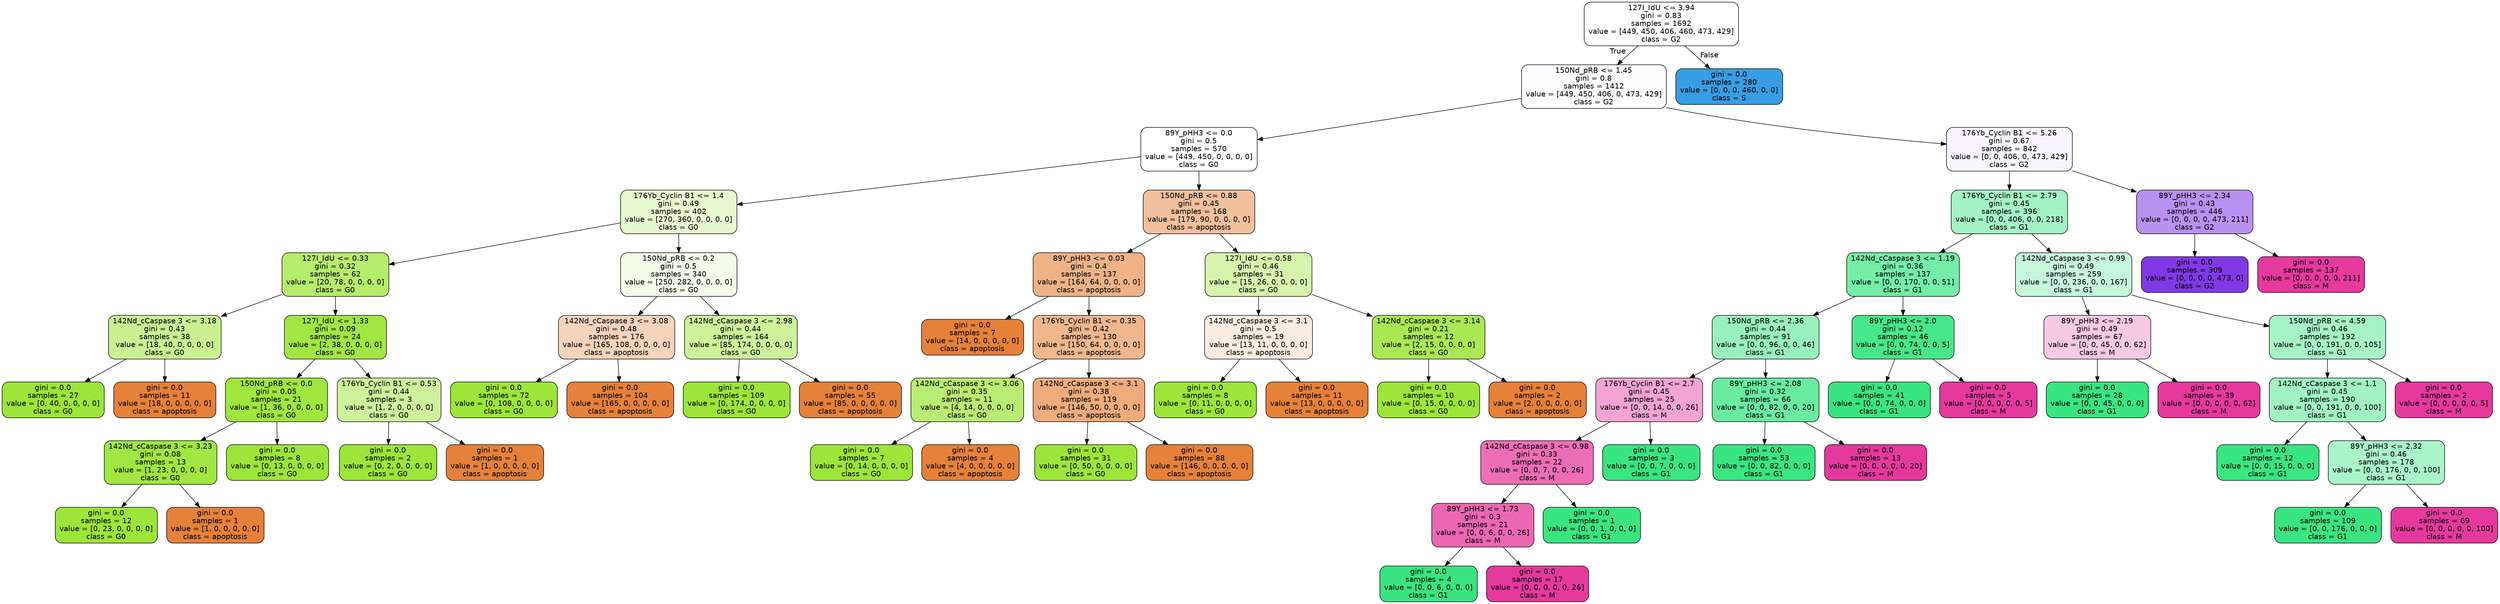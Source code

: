 digraph Tree {
node [shape=box, style="filled, rounded", color="black", fontname=helvetica] ;
edge [fontname=helvetica] ;
0 [label="127I_IdU <= 3.94\ngini = 0.83\nsamples = 1692\nvalue = [449, 450, 406, 460, 473, 429]\nclass = G2", fillcolor="#fefeff"] ;
1 [label="150Nd_pRB <= 1.45\ngini = 0.8\nsamples = 1412\nvalue = [449, 450, 406, 0, 473, 429]\nclass = G2", fillcolor="#fdfcff"] ;
0 -> 1 [labeldistance=2.5, labelangle=45, headlabel="True"] ;
2 [label="89Y_pHH3 <= 0.0\ngini = 0.5\nsamples = 570\nvalue = [449, 450, 0, 0, 0, 0]\nclass = G0", fillcolor="#ffffff"] ;
1 -> 2 ;
3 [label="176Yb_Cyclin B1 <= 1.4\ngini = 0.49\nsamples = 402\nvalue = [270, 360, 0, 0, 0, 0]\nclass = G0", fillcolor="#e6f8ce"] ;
2 -> 3 ;
4 [label="127I_IdU <= 0.33\ngini = 0.32\nsamples = 62\nvalue = [20, 78, 0, 0, 0, 0]\nclass = G0", fillcolor="#b6ec6c"] ;
3 -> 4 ;
5 [label="142Nd_cCaspase 3 <= 3.18\ngini = 0.43\nsamples = 38\nvalue = [18, 40, 0, 0, 0, 0]\nclass = G0", fillcolor="#c9f192"] ;
4 -> 5 ;
6 [label="gini = 0.0\nsamples = 27\nvalue = [0, 40, 0, 0, 0, 0]\nclass = G0", fillcolor="#9de539"] ;
5 -> 6 ;
7 [label="gini = 0.0\nsamples = 11\nvalue = [18, 0, 0, 0, 0, 0]\nclass = apoptosis", fillcolor="#e58139"] ;
5 -> 7 ;
8 [label="127I_IdU <= 1.33\ngini = 0.09\nsamples = 24\nvalue = [2, 38, 0, 0, 0, 0]\nclass = G0", fillcolor="#a2e643"] ;
4 -> 8 ;
9 [label="150Nd_pRB <= 0.0\ngini = 0.05\nsamples = 21\nvalue = [1, 36, 0, 0, 0, 0]\nclass = G0", fillcolor="#a0e63e"] ;
8 -> 9 ;
10 [label="142Nd_cCaspase 3 <= 3.23\ngini = 0.08\nsamples = 13\nvalue = [1, 23, 0, 0, 0, 0]\nclass = G0", fillcolor="#a1e642"] ;
9 -> 10 ;
11 [label="gini = 0.0\nsamples = 12\nvalue = [0, 23, 0, 0, 0, 0]\nclass = G0", fillcolor="#9de539"] ;
10 -> 11 ;
12 [label="gini = 0.0\nsamples = 1\nvalue = [1, 0, 0, 0, 0, 0]\nclass = apoptosis", fillcolor="#e58139"] ;
10 -> 12 ;
13 [label="gini = 0.0\nsamples = 8\nvalue = [0, 13, 0, 0, 0, 0]\nclass = G0", fillcolor="#9de539"] ;
9 -> 13 ;
14 [label="176Yb_Cyclin B1 <= 0.53\ngini = 0.44\nsamples = 3\nvalue = [1, 2, 0, 0, 0, 0]\nclass = G0", fillcolor="#cef29c"] ;
8 -> 14 ;
15 [label="gini = 0.0\nsamples = 2\nvalue = [0, 2, 0, 0, 0, 0]\nclass = G0", fillcolor="#9de539"] ;
14 -> 15 ;
16 [label="gini = 0.0\nsamples = 1\nvalue = [1, 0, 0, 0, 0, 0]\nclass = apoptosis", fillcolor="#e58139"] ;
14 -> 16 ;
17 [label="150Nd_pRB <= 0.2\ngini = 0.5\nsamples = 340\nvalue = [250, 282, 0, 0, 0, 0]\nclass = G0", fillcolor="#f4fce9"] ;
3 -> 17 ;
18 [label="142Nd_cCaspase 3 <= 3.08\ngini = 0.48\nsamples = 176\nvalue = [165, 108, 0, 0, 0, 0]\nclass = apoptosis", fillcolor="#f6d3bb"] ;
17 -> 18 ;
19 [label="gini = 0.0\nsamples = 72\nvalue = [0, 108, 0, 0, 0, 0]\nclass = G0", fillcolor="#9de539"] ;
18 -> 19 ;
20 [label="gini = 0.0\nsamples = 104\nvalue = [165, 0, 0, 0, 0, 0]\nclass = apoptosis", fillcolor="#e58139"] ;
18 -> 20 ;
21 [label="142Nd_cCaspase 3 <= 2.98\ngini = 0.44\nsamples = 164\nvalue = [85, 174, 0, 0, 0, 0]\nclass = G0", fillcolor="#cdf29a"] ;
17 -> 21 ;
22 [label="gini = 0.0\nsamples = 109\nvalue = [0, 174, 0, 0, 0, 0]\nclass = G0", fillcolor="#9de539"] ;
21 -> 22 ;
23 [label="gini = 0.0\nsamples = 55\nvalue = [85, 0, 0, 0, 0, 0]\nclass = apoptosis", fillcolor="#e58139"] ;
21 -> 23 ;
24 [label="150Nd_pRB <= 0.88\ngini = 0.45\nsamples = 168\nvalue = [179, 90, 0, 0, 0, 0]\nclass = apoptosis", fillcolor="#f2c09d"] ;
2 -> 24 ;
25 [label="89Y_pHH3 <= 0.03\ngini = 0.4\nsamples = 137\nvalue = [164, 64, 0, 0, 0, 0]\nclass = apoptosis", fillcolor="#efb286"] ;
24 -> 25 ;
26 [label="gini = 0.0\nsamples = 7\nvalue = [14, 0, 0, 0, 0, 0]\nclass = apoptosis", fillcolor="#e58139"] ;
25 -> 26 ;
27 [label="176Yb_Cyclin B1 <= 0.35\ngini = 0.42\nsamples = 130\nvalue = [150, 64, 0, 0, 0, 0]\nclass = apoptosis", fillcolor="#f0b78d"] ;
25 -> 27 ;
28 [label="142Nd_cCaspase 3 <= 3.06\ngini = 0.35\nsamples = 11\nvalue = [4, 14, 0, 0, 0, 0]\nclass = G0", fillcolor="#b9ec72"] ;
27 -> 28 ;
29 [label="gini = 0.0\nsamples = 7\nvalue = [0, 14, 0, 0, 0, 0]\nclass = G0", fillcolor="#9de539"] ;
28 -> 29 ;
30 [label="gini = 0.0\nsamples = 4\nvalue = [4, 0, 0, 0, 0, 0]\nclass = apoptosis", fillcolor="#e58139"] ;
28 -> 30 ;
31 [label="142Nd_cCaspase 3 <= 3.1\ngini = 0.38\nsamples = 119\nvalue = [146, 50, 0, 0, 0, 0]\nclass = apoptosis", fillcolor="#eeac7d"] ;
27 -> 31 ;
32 [label="gini = 0.0\nsamples = 31\nvalue = [0, 50, 0, 0, 0, 0]\nclass = G0", fillcolor="#9de539"] ;
31 -> 32 ;
33 [label="gini = 0.0\nsamples = 88\nvalue = [146, 0, 0, 0, 0, 0]\nclass = apoptosis", fillcolor="#e58139"] ;
31 -> 33 ;
34 [label="127I_IdU <= 0.58\ngini = 0.46\nsamples = 31\nvalue = [15, 26, 0, 0, 0, 0]\nclass = G0", fillcolor="#d6f4ab"] ;
24 -> 34 ;
35 [label="142Nd_cCaspase 3 <= 3.1\ngini = 0.5\nsamples = 19\nvalue = [13, 11, 0, 0, 0, 0]\nclass = apoptosis", fillcolor="#fbece1"] ;
34 -> 35 ;
36 [label="gini = 0.0\nsamples = 8\nvalue = [0, 11, 0, 0, 0, 0]\nclass = G0", fillcolor="#9de539"] ;
35 -> 36 ;
37 [label="gini = 0.0\nsamples = 11\nvalue = [13, 0, 0, 0, 0, 0]\nclass = apoptosis", fillcolor="#e58139"] ;
35 -> 37 ;
38 [label="142Nd_cCaspase 3 <= 3.14\ngini = 0.21\nsamples = 12\nvalue = [2, 15, 0, 0, 0, 0]\nclass = G0", fillcolor="#aae853"] ;
34 -> 38 ;
39 [label="gini = 0.0\nsamples = 10\nvalue = [0, 15, 0, 0, 0, 0]\nclass = G0", fillcolor="#9de539"] ;
38 -> 39 ;
40 [label="gini = 0.0\nsamples = 2\nvalue = [2, 0, 0, 0, 0, 0]\nclass = apoptosis", fillcolor="#e58139"] ;
38 -> 40 ;
41 [label="176Yb_Cyclin B1 <= 5.26\ngini = 0.67\nsamples = 842\nvalue = [0, 0, 406, 0, 473, 429]\nclass = G2", fillcolor="#f9f5fe"] ;
1 -> 41 ;
42 [label="176Yb_Cyclin B1 <= 2.79\ngini = 0.45\nsamples = 396\nvalue = [0, 0, 406, 0, 0, 218]\nclass = G1", fillcolor="#a3f3c5"] ;
41 -> 42 ;
43 [label="142Nd_cCaspase 3 <= 1.19\ngini = 0.36\nsamples = 137\nvalue = [0, 0, 170, 0, 0, 51]\nclass = G1", fillcolor="#74eda7"] ;
42 -> 43 ;
44 [label="150Nd_pRB <= 2.36\ngini = 0.44\nsamples = 91\nvalue = [0, 0, 96, 0, 0, 46]\nclass = G1", fillcolor="#98f1bd"] ;
43 -> 44 ;
45 [label="176Yb_Cyclin B1 <= 2.7\ngini = 0.45\nsamples = 25\nvalue = [0, 0, 14, 0, 0, 26]\nclass = M", fillcolor="#f3a4d2"] ;
44 -> 45 ;
46 [label="142Nd_cCaspase 3 <= 0.98\ngini = 0.33\nsamples = 22\nvalue = [0, 0, 7, 0, 0, 26]\nclass = M", fillcolor="#ec6eb7"] ;
45 -> 46 ;
47 [label="89Y_pHH3 <= 1.73\ngini = 0.3\nsamples = 21\nvalue = [0, 0, 6, 0, 0, 26]\nclass = M", fillcolor="#eb67b4"] ;
46 -> 47 ;
48 [label="gini = 0.0\nsamples = 4\nvalue = [0, 0, 6, 0, 0, 0]\nclass = G1", fillcolor="#39e581"] ;
47 -> 48 ;
49 [label="gini = 0.0\nsamples = 17\nvalue = [0, 0, 0, 0, 0, 26]\nclass = M", fillcolor="#e5399d"] ;
47 -> 49 ;
50 [label="gini = 0.0\nsamples = 1\nvalue = [0, 0, 1, 0, 0, 0]\nclass = G1", fillcolor="#39e581"] ;
46 -> 50 ;
51 [label="gini = 0.0\nsamples = 3\nvalue = [0, 0, 7, 0, 0, 0]\nclass = G1", fillcolor="#39e581"] ;
45 -> 51 ;
52 [label="89Y_pHH3 <= 2.08\ngini = 0.32\nsamples = 66\nvalue = [0, 0, 82, 0, 0, 20]\nclass = G1", fillcolor="#69eba0"] ;
44 -> 52 ;
53 [label="gini = 0.0\nsamples = 53\nvalue = [0, 0, 82, 0, 0, 0]\nclass = G1", fillcolor="#39e581"] ;
52 -> 53 ;
54 [label="gini = 0.0\nsamples = 13\nvalue = [0, 0, 0, 0, 0, 20]\nclass = M", fillcolor="#e5399d"] ;
52 -> 54 ;
55 [label="89Y_pHH3 <= 2.0\ngini = 0.12\nsamples = 46\nvalue = [0, 0, 74, 0, 0, 5]\nclass = G1", fillcolor="#46e78a"] ;
43 -> 55 ;
56 [label="gini = 0.0\nsamples = 41\nvalue = [0, 0, 74, 0, 0, 0]\nclass = G1", fillcolor="#39e581"] ;
55 -> 56 ;
57 [label="gini = 0.0\nsamples = 5\nvalue = [0, 0, 0, 0, 0, 5]\nclass = M", fillcolor="#e5399d"] ;
55 -> 57 ;
58 [label="142Nd_cCaspase 3 <= 0.99\ngini = 0.49\nsamples = 259\nvalue = [0, 0, 236, 0, 0, 167]\nclass = G1", fillcolor="#c5f7da"] ;
42 -> 58 ;
59 [label="89Y_pHH3 <= 2.19\ngini = 0.49\nsamples = 67\nvalue = [0, 0, 45, 0, 0, 62]\nclass = M", fillcolor="#f8c9e4"] ;
58 -> 59 ;
60 [label="gini = 0.0\nsamples = 28\nvalue = [0, 0, 45, 0, 0, 0]\nclass = G1", fillcolor="#39e581"] ;
59 -> 60 ;
61 [label="gini = 0.0\nsamples = 39\nvalue = [0, 0, 0, 0, 0, 62]\nclass = M", fillcolor="#e5399d"] ;
59 -> 61 ;
62 [label="150Nd_pRB <= 4.59\ngini = 0.46\nsamples = 192\nvalue = [0, 0, 191, 0, 0, 105]\nclass = G1", fillcolor="#a6f3c6"] ;
58 -> 62 ;
63 [label="142Nd_cCaspase 3 <= 1.1\ngini = 0.45\nsamples = 190\nvalue = [0, 0, 191, 0, 0, 100]\nclass = G1", fillcolor="#a1f3c3"] ;
62 -> 63 ;
64 [label="gini = 0.0\nsamples = 12\nvalue = [0, 0, 15, 0, 0, 0]\nclass = G1", fillcolor="#39e581"] ;
63 -> 64 ;
65 [label="89Y_pHH3 <= 2.32\ngini = 0.46\nsamples = 178\nvalue = [0, 0, 176, 0, 0, 100]\nclass = G1", fillcolor="#aaf4c9"] ;
63 -> 65 ;
66 [label="gini = 0.0\nsamples = 109\nvalue = [0, 0, 176, 0, 0, 0]\nclass = G1", fillcolor="#39e581"] ;
65 -> 66 ;
67 [label="gini = 0.0\nsamples = 69\nvalue = [0, 0, 0, 0, 0, 100]\nclass = M", fillcolor="#e5399d"] ;
65 -> 67 ;
68 [label="gini = 0.0\nsamples = 2\nvalue = [0, 0, 0, 0, 0, 5]\nclass = M", fillcolor="#e5399d"] ;
62 -> 68 ;
69 [label="89Y_pHH3 <= 2.34\ngini = 0.43\nsamples = 446\nvalue = [0, 0, 0, 0, 473, 211]\nclass = G2", fillcolor="#b991f1"] ;
41 -> 69 ;
70 [label="gini = 0.0\nsamples = 309\nvalue = [0, 0, 0, 0, 473, 0]\nclass = G2", fillcolor="#8139e5"] ;
69 -> 70 ;
71 [label="gini = 0.0\nsamples = 137\nvalue = [0, 0, 0, 0, 0, 211]\nclass = M", fillcolor="#e5399d"] ;
69 -> 71 ;
72 [label="gini = 0.0\nsamples = 280\nvalue = [0, 0, 0, 460, 0, 0]\nclass = S", fillcolor="#399de5"] ;
0 -> 72 [labeldistance=2.5, labelangle=-45, headlabel="False"] ;
}